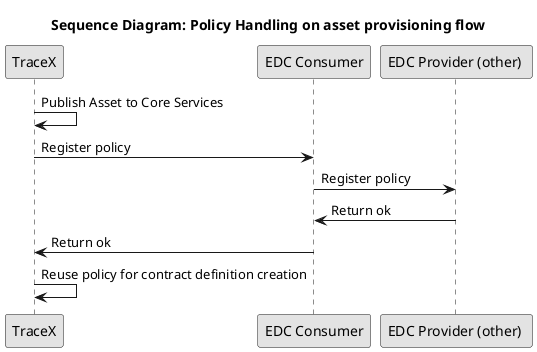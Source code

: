 @startuml
skinparam monochrome true
skinparam shadowing false
skinparam defaultFontName "Architects daughter"

title Sequence Diagram: Policy Handling on asset provisioning flow
participant "TraceX" as TraceX
participant "EDC Consumer" as EdcConsumer
participant "EDC Provider (other) " as EdcProvider

TraceX -> TraceX: Publish Asset to Core Services
TraceX -> EdcConsumer: Register policy
EdcConsumer -> EdcProvider: Register policy
EdcProvider -> EdcConsumer: Return ok
EdcConsumer -> TraceX: Return ok
TraceX -> TraceX: Reuse policy for contract definition creation

@enduml
